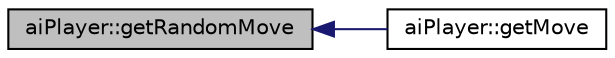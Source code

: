 digraph "aiPlayer::getRandomMove"
{
  edge [fontname="Helvetica",fontsize="10",labelfontname="Helvetica",labelfontsize="10"];
  node [fontname="Helvetica",fontsize="10",shape=record];
  rankdir="LR";
  Node1 [label="aiPlayer::getRandomMove",height=0.2,width=0.4,color="black", fillcolor="grey75", style="filled" fontcolor="black"];
  Node1 -> Node2 [dir="back",color="midnightblue",fontsize="10",style="solid",fontname="Helvetica"];
  Node2 [label="aiPlayer::getMove",height=0.2,width=0.4,color="black", fillcolor="white", style="filled",URL="$classai_player.html#a5b30b321986ef6a14d6b39b2e6c488e1",tooltip="Führt einen Zug entsprechend des gewählten Schwierigskeitsgrades aus. "];
}
